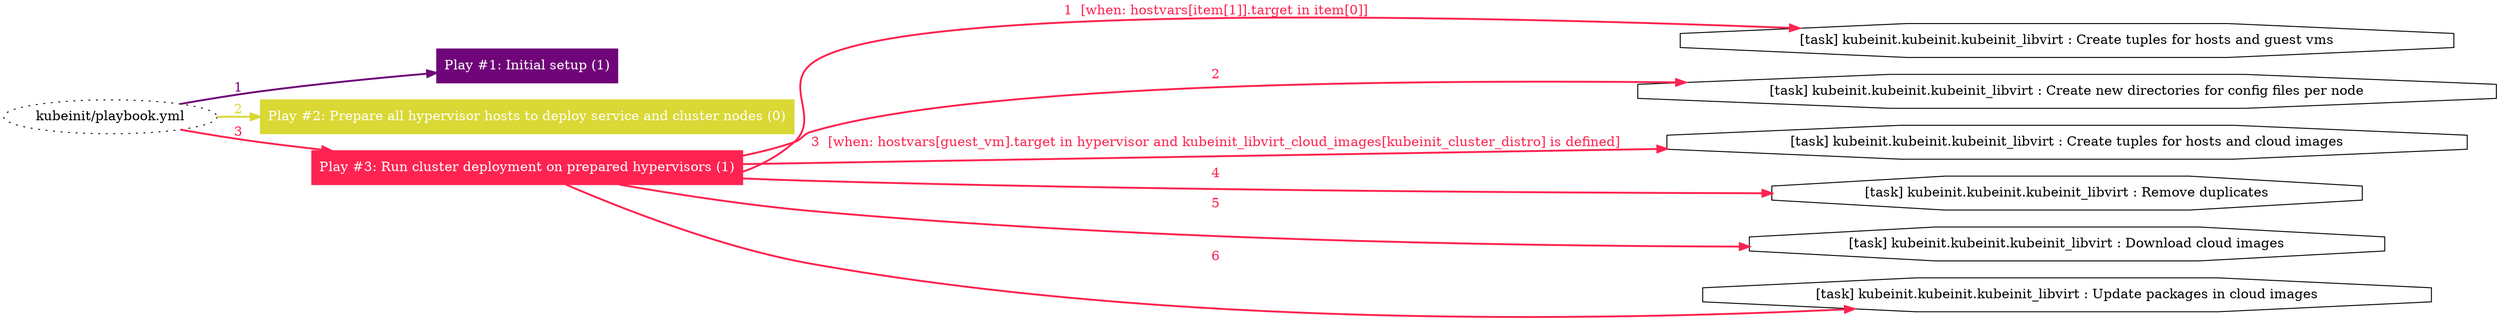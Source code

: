 digraph "kubeinit/playbook.yml "{
	graph [concentrate=true ordering=in rankdir=LR ratio=fill]
	edge [esep=5 sep=10]
	"kubeinit/playbook.yml" [id=root_node style=dotted]
	subgraph "Play #1: Initial setup (1) "{
		"Play #1: Initial setup (1)" [color="#6f0578" fontcolor="#ffffff" id="play_2f3c6b7d-c15e-4281-a699-d4463b6a7fb4" shape=box style=filled tooltip=localhost]
		"kubeinit/playbook.yml" -> "Play #1: Initial setup (1)" [label=1 color="#6f0578" fontcolor="#6f0578" id="edge_f00ef056-c156-4846-ae69-26a2e99680ce" style=bold]
	}
	subgraph "Play #2: Prepare all hypervisor hosts to deploy service and cluster nodes (0) "{
		"Play #2: Prepare all hypervisor hosts to deploy service and cluster nodes (0)" [color="#d9d835" fontcolor="#ffffff" id="play_29455f9b-473c-4f31-85d0-859aec0445b5" shape=box style=filled tooltip=""]
		"kubeinit/playbook.yml" -> "Play #2: Prepare all hypervisor hosts to deploy service and cluster nodes (0)" [label=2 color="#d9d835" fontcolor="#d9d835" id="edge_ff2def16-ea81-4d89-a5a2-30fc4ba33c58" style=bold]
	}
	subgraph "Play #3: Run cluster deployment on prepared hypervisors (1) "{
		"Play #3: Run cluster deployment on prepared hypervisors (1)" [color="#fe2350" fontcolor="#ffffff" id="play_086b383c-2d2b-4798-87e4-78c119e74f5c" shape=box style=filled tooltip=localhost]
		"kubeinit/playbook.yml" -> "Play #3: Run cluster deployment on prepared hypervisors (1)" [label=3 color="#fe2350" fontcolor="#fe2350" id="edge_d25bb785-9187-44a8-b340-0e07bc5a01e7" style=bold]
		"task_66e09c1b-f594-4a76-8848-660cdf47892e" [label="[task] kubeinit.kubeinit.kubeinit_libvirt : Create tuples for hosts and guest vms" id="task_66e09c1b-f594-4a76-8848-660cdf47892e" shape=octagon tooltip="[task] kubeinit.kubeinit.kubeinit_libvirt : Create tuples for hosts and guest vms"]
		"Play #3: Run cluster deployment on prepared hypervisors (1)" -> "task_66e09c1b-f594-4a76-8848-660cdf47892e" [label="1  [when: hostvars[item[1]].target in item[0]]" color="#fe2350" fontcolor="#fe2350" id="edge_e0ed7ba8-db4f-4f84-a5d6-0fd7b679e394" style=bold]
		"task_206229f5-c6e6-4126-be0f-c9438208bc7d" [label="[task] kubeinit.kubeinit.kubeinit_libvirt : Create new directories for config files per node" id="task_206229f5-c6e6-4126-be0f-c9438208bc7d" shape=octagon tooltip="[task] kubeinit.kubeinit.kubeinit_libvirt : Create new directories for config files per node"]
		"Play #3: Run cluster deployment on prepared hypervisors (1)" -> "task_206229f5-c6e6-4126-be0f-c9438208bc7d" [label=2 color="#fe2350" fontcolor="#fe2350" id="edge_22cc915c-e37c-48ed-bfca-ca813a574673" style=bold]
		"task_34d9d1b8-845d-4859-91d4-bece31aa5b03" [label="[task] kubeinit.kubeinit.kubeinit_libvirt : Create tuples for hosts and cloud images" id="task_34d9d1b8-845d-4859-91d4-bece31aa5b03" shape=octagon tooltip="[task] kubeinit.kubeinit.kubeinit_libvirt : Create tuples for hosts and cloud images"]
		"Play #3: Run cluster deployment on prepared hypervisors (1)" -> "task_34d9d1b8-845d-4859-91d4-bece31aa5b03" [label="3  [when: hostvars[guest_vm].target in hypervisor and kubeinit_libvirt_cloud_images[kubeinit_cluster_distro] is defined]" color="#fe2350" fontcolor="#fe2350" id="edge_40fd8771-d31b-436b-b0f0-9ceb4296b1d8" style=bold]
		"task_f8ee5fb4-3b32-403f-995c-900c30585946" [label="[task] kubeinit.kubeinit.kubeinit_libvirt : Remove duplicates" id="task_f8ee5fb4-3b32-403f-995c-900c30585946" shape=octagon tooltip="[task] kubeinit.kubeinit.kubeinit_libvirt : Remove duplicates"]
		"Play #3: Run cluster deployment on prepared hypervisors (1)" -> "task_f8ee5fb4-3b32-403f-995c-900c30585946" [label=4 color="#fe2350" fontcolor="#fe2350" id="edge_302ad09a-6bee-423b-bc9b-6741cf0f7e94" style=bold]
		"task_8024c2de-0c4d-4f18-8122-a2dced14d2e0" [label="[task] kubeinit.kubeinit.kubeinit_libvirt : Download cloud images" id="task_8024c2de-0c4d-4f18-8122-a2dced14d2e0" shape=octagon tooltip="[task] kubeinit.kubeinit.kubeinit_libvirt : Download cloud images"]
		"Play #3: Run cluster deployment on prepared hypervisors (1)" -> "task_8024c2de-0c4d-4f18-8122-a2dced14d2e0" [label=5 color="#fe2350" fontcolor="#fe2350" id="edge_8700f6db-aa38-4031-abc4-3b1e70115a70" style=bold]
		"task_f5dc02cc-5a52-4054-93a9-1d29e76ed965" [label="[task] kubeinit.kubeinit.kubeinit_libvirt : Update packages in cloud images" id="task_f5dc02cc-5a52-4054-93a9-1d29e76ed965" shape=octagon tooltip="[task] kubeinit.kubeinit.kubeinit_libvirt : Update packages in cloud images"]
		"Play #3: Run cluster deployment on prepared hypervisors (1)" -> "task_f5dc02cc-5a52-4054-93a9-1d29e76ed965" [label=6 color="#fe2350" fontcolor="#fe2350" id="edge_deb7670f-f489-4246-95f7-914d45385482" style=bold]
	}
}
